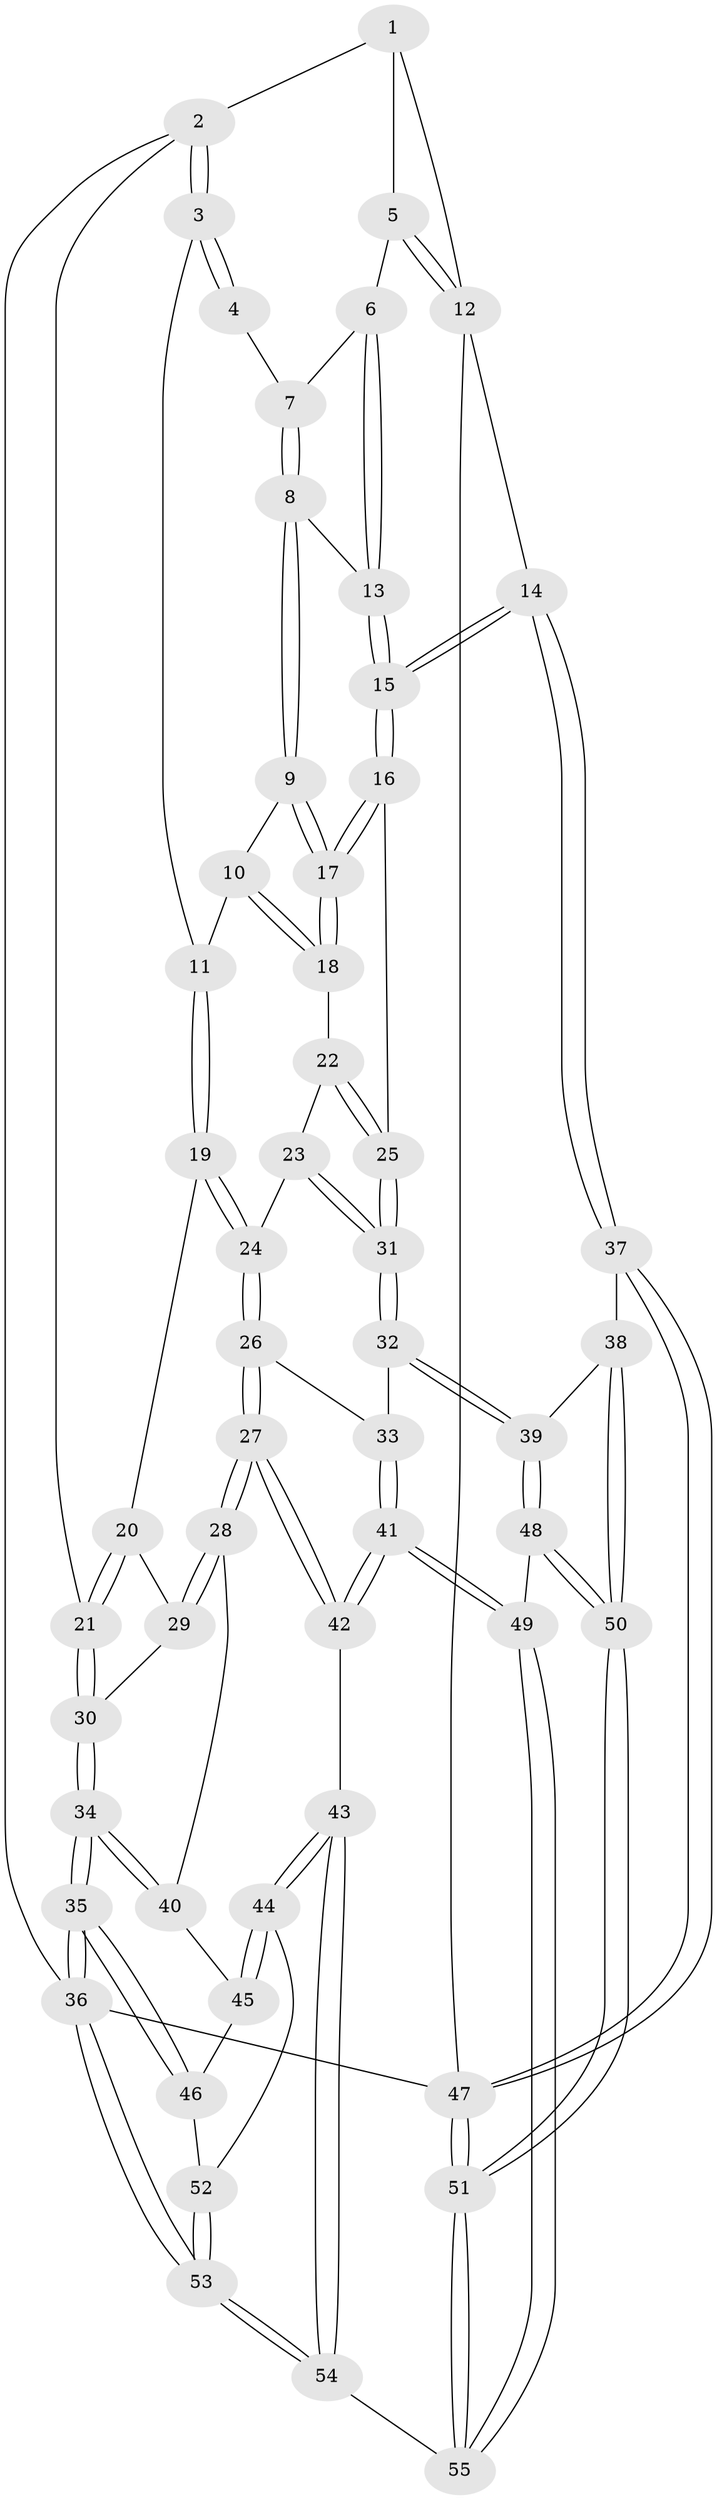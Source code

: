 // Generated by graph-tools (version 1.1) at 2025/27/03/09/25 03:27:11]
// undirected, 55 vertices, 134 edges
graph export_dot {
graph [start="1"]
  node [color=gray90,style=filled];
  1 [pos="+0.8245392255584035+0"];
  2 [pos="+0+0"];
  3 [pos="+0.21074321418738778+0"];
  4 [pos="+0.6203339383089038+0"];
  5 [pos="+0.8807258967601299+0.05858581071985993"];
  6 [pos="+0.8022529120976274+0.11000436611754327"];
  7 [pos="+0.6398748421654787+0"];
  8 [pos="+0.6983846656032746+0.1651798290359315"];
  9 [pos="+0.6647775909053683+0.1943906073565272"];
  10 [pos="+0.608640037417156+0.22335286381985073"];
  11 [pos="+0.294717306134848+0.03897066199709869"];
  12 [pos="+1+0.288136791222466"];
  13 [pos="+0.7770311882788931+0.16288395471051573"];
  14 [pos="+1+0.40856979390658194"];
  15 [pos="+0.9698284692043246+0.3756425126216328"];
  16 [pos="+0.8575681960568411+0.38194762741015614"];
  17 [pos="+0.8476742062591167+0.37883491892926846"];
  18 [pos="+0.6200797548272502+0.33982402720139426"];
  19 [pos="+0.383124114444842+0.3518395206807589"];
  20 [pos="+0.27843539054011085+0.42667890495495203"];
  21 [pos="+0+0.16469767001746682"];
  22 [pos="+0.6009107533568269+0.3642367812578957"];
  23 [pos="+0.4685574080550601+0.42015417796227494"];
  24 [pos="+0.4484937087773406+0.4226550812482347"];
  25 [pos="+0.6695387805725412+0.5224981082611951"];
  26 [pos="+0.41458646534005733+0.577687986295768"];
  27 [pos="+0.29401550748659283+0.6338853523089706"];
  28 [pos="+0.21415690915827681+0.5698069168908425"];
  29 [pos="+0.2680752665372965+0.44411670995527314"];
  30 [pos="+0+0.31332885825849377"];
  31 [pos="+0.653121131662551+0.5712629208446184"];
  32 [pos="+0.6524059526004451+0.6518448908720847"];
  33 [pos="+0.4495421899625321+0.5996923155452056"];
  34 [pos="+0+0.4231418408155655"];
  35 [pos="+0+0.8723115138277638"];
  36 [pos="+0+1"];
  37 [pos="+1+0.5558627190289852"];
  38 [pos="+0.7702714795217466+0.660617790568091"];
  39 [pos="+0.6677248552569084+0.6747590690595743"];
  40 [pos="+0.0357450800660988+0.5273708609407898"];
  41 [pos="+0.48159290622856543+0.8685863601422313"];
  42 [pos="+0.2778953243348239+0.804770058249662"];
  43 [pos="+0.27340516080966426+0.8080824445053706"];
  44 [pos="+0.22117956023337837+0.813858978285024"];
  45 [pos="+0.06426659115606567+0.6397509596703826"];
  46 [pos="+0.05449935277099171+0.8264711979071702"];
  47 [pos="+1+1"];
  48 [pos="+0.6387660908399357+0.782820093618355"];
  49 [pos="+0.5116516108237389+0.8861281201543025"];
  50 [pos="+0.8991298990308423+0.9830986839775248"];
  51 [pos="+1+1"];
  52 [pos="+0.11896386875289933+0.8467987593475179"];
  53 [pos="+0.05960193909913353+1"];
  54 [pos="+0.2423093170220568+1"];
  55 [pos="+0.5353924646378463+1"];
  1 -- 2;
  1 -- 5;
  1 -- 12;
  2 -- 3;
  2 -- 3;
  2 -- 21;
  2 -- 36;
  3 -- 4;
  3 -- 4;
  3 -- 11;
  4 -- 7;
  5 -- 6;
  5 -- 12;
  5 -- 12;
  6 -- 7;
  6 -- 13;
  6 -- 13;
  7 -- 8;
  7 -- 8;
  8 -- 9;
  8 -- 9;
  8 -- 13;
  9 -- 10;
  9 -- 17;
  9 -- 17;
  10 -- 11;
  10 -- 18;
  10 -- 18;
  11 -- 19;
  11 -- 19;
  12 -- 14;
  12 -- 47;
  13 -- 15;
  13 -- 15;
  14 -- 15;
  14 -- 15;
  14 -- 37;
  14 -- 37;
  15 -- 16;
  15 -- 16;
  16 -- 17;
  16 -- 17;
  16 -- 25;
  17 -- 18;
  17 -- 18;
  18 -- 22;
  19 -- 20;
  19 -- 24;
  19 -- 24;
  20 -- 21;
  20 -- 21;
  20 -- 29;
  21 -- 30;
  21 -- 30;
  22 -- 23;
  22 -- 25;
  22 -- 25;
  23 -- 24;
  23 -- 31;
  23 -- 31;
  24 -- 26;
  24 -- 26;
  25 -- 31;
  25 -- 31;
  26 -- 27;
  26 -- 27;
  26 -- 33;
  27 -- 28;
  27 -- 28;
  27 -- 42;
  27 -- 42;
  28 -- 29;
  28 -- 29;
  28 -- 40;
  29 -- 30;
  30 -- 34;
  30 -- 34;
  31 -- 32;
  31 -- 32;
  32 -- 33;
  32 -- 39;
  32 -- 39;
  33 -- 41;
  33 -- 41;
  34 -- 35;
  34 -- 35;
  34 -- 40;
  34 -- 40;
  35 -- 36;
  35 -- 36;
  35 -- 46;
  35 -- 46;
  36 -- 53;
  36 -- 53;
  36 -- 47;
  37 -- 38;
  37 -- 47;
  37 -- 47;
  38 -- 39;
  38 -- 50;
  38 -- 50;
  39 -- 48;
  39 -- 48;
  40 -- 45;
  41 -- 42;
  41 -- 42;
  41 -- 49;
  41 -- 49;
  42 -- 43;
  43 -- 44;
  43 -- 44;
  43 -- 54;
  43 -- 54;
  44 -- 45;
  44 -- 45;
  44 -- 52;
  45 -- 46;
  46 -- 52;
  47 -- 51;
  47 -- 51;
  48 -- 49;
  48 -- 50;
  48 -- 50;
  49 -- 55;
  49 -- 55;
  50 -- 51;
  50 -- 51;
  51 -- 55;
  51 -- 55;
  52 -- 53;
  52 -- 53;
  53 -- 54;
  53 -- 54;
  54 -- 55;
}
